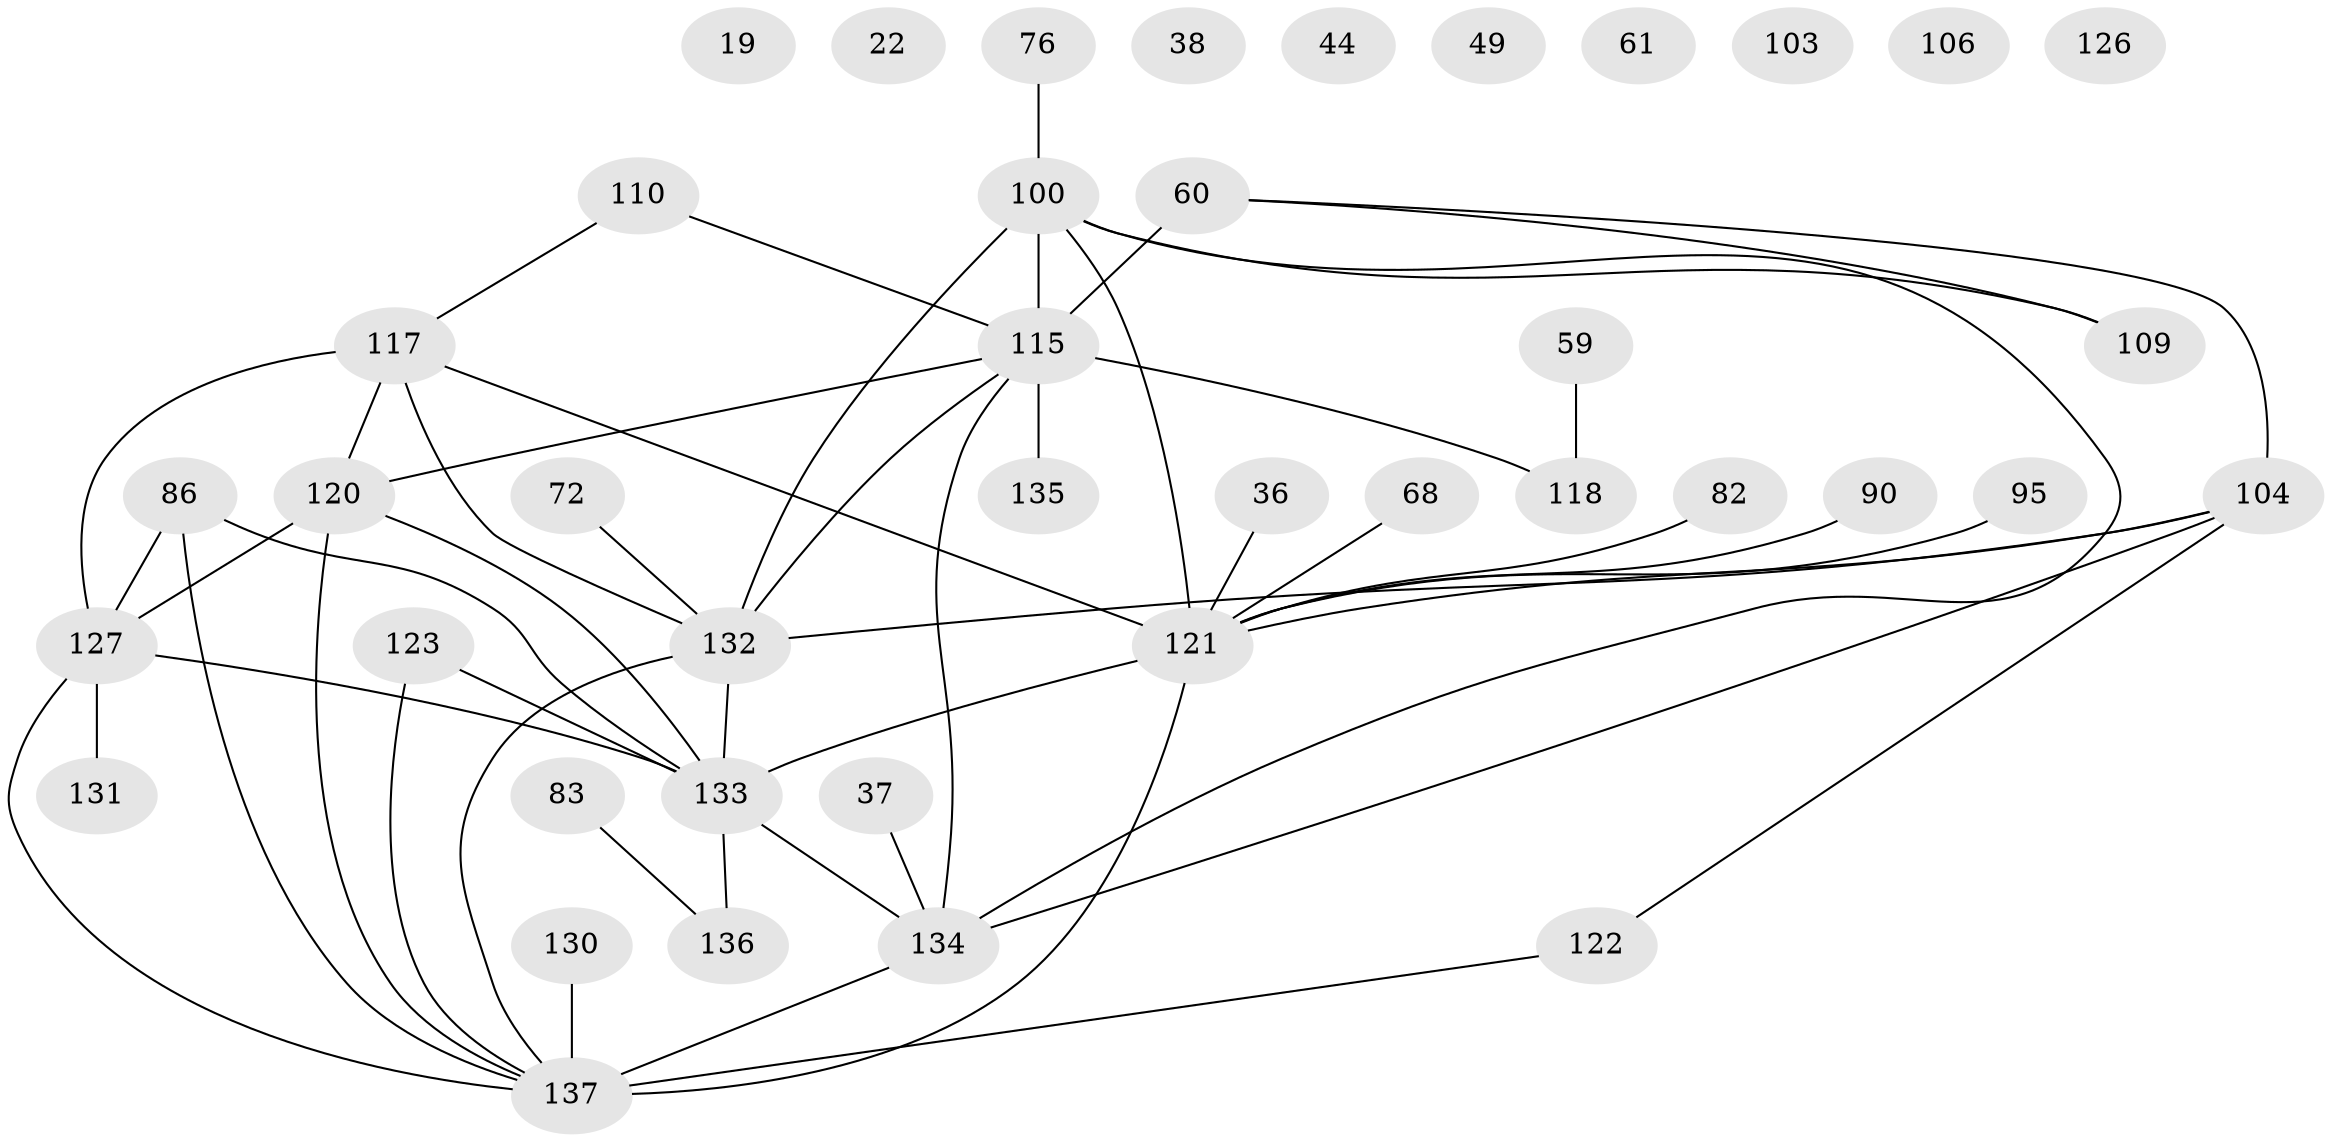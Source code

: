 // original degree distribution, {3: 0.17518248175182483, 2: 0.2773722627737226, 6: 0.014598540145985401, 5: 0.072992700729927, 4: 0.1897810218978102, 1: 0.20437956204379562, 0: 0.051094890510948905, 7: 0.0072992700729927005, 9: 0.0072992700729927005}
// Generated by graph-tools (version 1.1) at 2025/43/03/04/25 21:43:49]
// undirected, 41 vertices, 53 edges
graph export_dot {
graph [start="1"]
  node [color=gray90,style=filled];
  19;
  22;
  36;
  37;
  38;
  44;
  49 [super="+23"];
  59;
  60 [super="+57"];
  61;
  68;
  72 [super="+63"];
  76;
  82;
  83;
  86;
  90 [super="+77"];
  95;
  100 [super="+52+94"];
  103;
  104 [super="+80"];
  106;
  109;
  110 [super="+64+78"];
  115 [super="+65+48"];
  117 [super="+35+111"];
  118 [super="+62"];
  120 [super="+56+70+89"];
  121 [super="+53+25+96"];
  122;
  123 [super="+71+105+93+101+114+119"];
  126 [super="+124"];
  127 [super="+87+98"];
  130;
  131;
  132 [super="+1+10+99+129"];
  133 [super="+29+47+88+112+97+116"];
  134 [super="+42+128"];
  135 [super="+21"];
  136;
  137 [super="+58+107+102"];
  36 -- 121;
  37 -- 134;
  59 -- 118;
  60 -- 104;
  60 -- 109;
  60 -- 115 [weight=3];
  68 -- 121;
  72 -- 132;
  76 -- 100;
  82 -- 121;
  83 -- 136;
  86 -- 133 [weight=2];
  86 -- 137;
  86 -- 127;
  90 -- 121;
  95 -- 121;
  100 -- 132 [weight=2];
  100 -- 109;
  100 -- 121;
  100 -- 115 [weight=2];
  100 -- 134;
  104 -- 121;
  104 -- 132 [weight=2];
  104 -- 122;
  104 -- 134 [weight=2];
  110 -- 117;
  110 -- 115;
  115 -- 118 [weight=2];
  115 -- 134 [weight=2];
  115 -- 135;
  115 -- 120;
  115 -- 132;
  117 -- 121 [weight=2];
  117 -- 120 [weight=3];
  117 -- 132;
  117 -- 127;
  120 -- 137;
  120 -- 133 [weight=4];
  120 -- 127;
  121 -- 137 [weight=5];
  121 -- 133 [weight=2];
  122 -- 137;
  123 -- 133;
  123 -- 137;
  127 -- 133;
  127 -- 137 [weight=2];
  127 -- 131;
  130 -- 137;
  132 -- 137 [weight=3];
  132 -- 133 [weight=3];
  133 -- 134 [weight=2];
  133 -- 136 [weight=2];
  134 -- 137 [weight=2];
}
